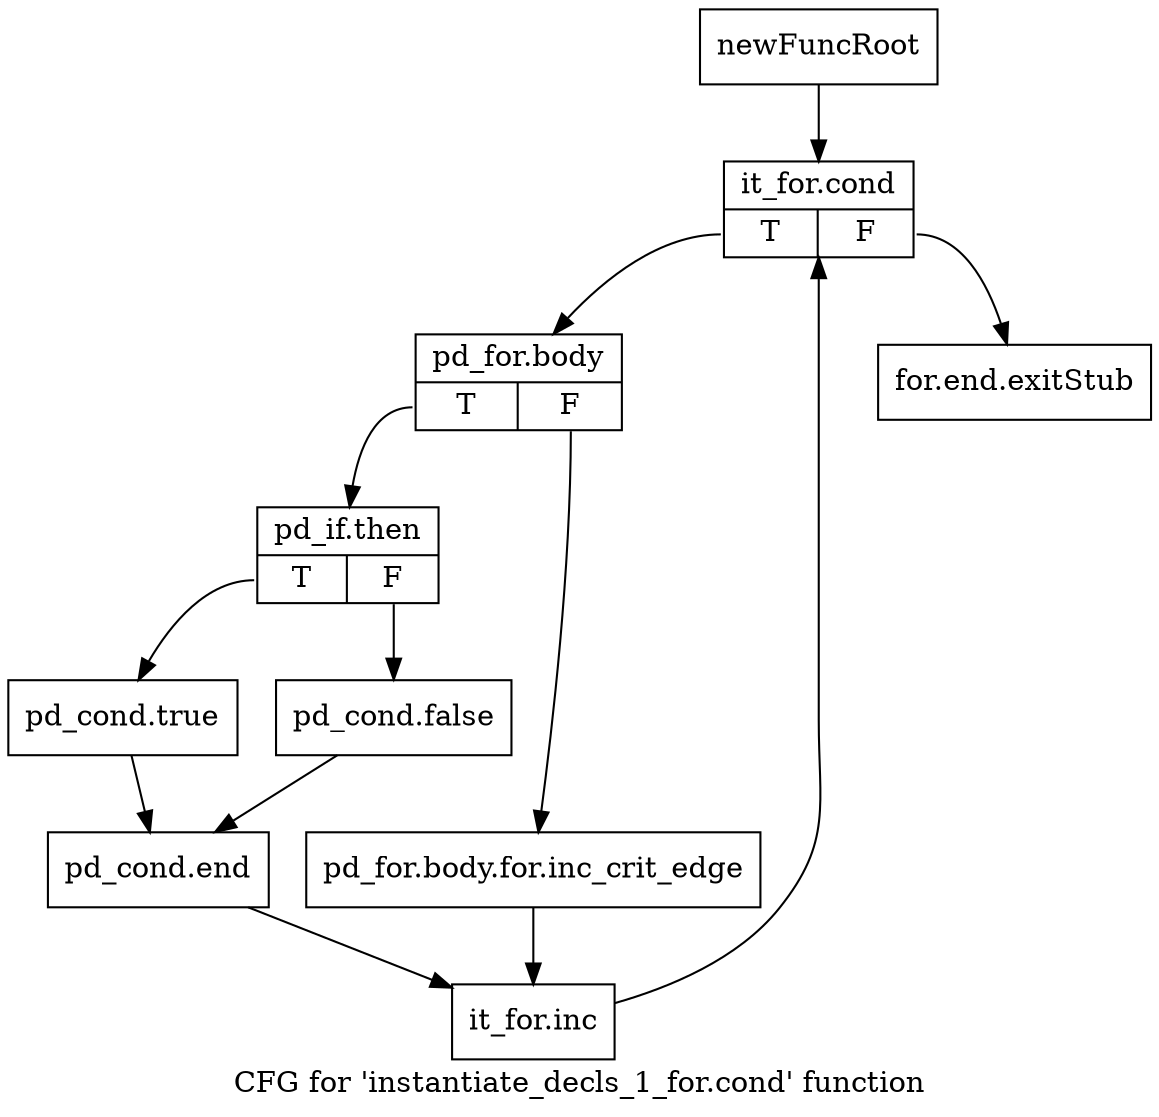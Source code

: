 digraph "CFG for 'instantiate_decls_1_for.cond' function" {
	label="CFG for 'instantiate_decls_1_for.cond' function";

	Node0xb0dbdf0 [shape=record,label="{newFuncRoot}"];
	Node0xb0dbdf0 -> Node0xb0dbe90;
	Node0xb0dbe40 [shape=record,label="{for.end.exitStub}"];
	Node0xb0dbe90 [shape=record,label="{it_for.cond|{<s0>T|<s1>F}}"];
	Node0xb0dbe90:s0 -> Node0xb0dbee0;
	Node0xb0dbe90:s1 -> Node0xb0dbe40;
	Node0xb0dbee0 [shape=record,label="{pd_for.body|{<s0>T|<s1>F}}"];
	Node0xb0dbee0:s0 -> Node0xb0dbf80;
	Node0xb0dbee0:s1 -> Node0xb0dbf30;
	Node0xb0dbf30 [shape=record,label="{pd_for.body.for.inc_crit_edge}"];
	Node0xb0dbf30 -> Node0xb0dc0c0;
	Node0xb0dbf80 [shape=record,label="{pd_if.then|{<s0>T|<s1>F}}"];
	Node0xb0dbf80:s0 -> Node0xb0dc020;
	Node0xb0dbf80:s1 -> Node0xb0dbfd0;
	Node0xb0dbfd0 [shape=record,label="{pd_cond.false}"];
	Node0xb0dbfd0 -> Node0xb0dc070;
	Node0xb0dc020 [shape=record,label="{pd_cond.true}"];
	Node0xb0dc020 -> Node0xb0dc070;
	Node0xb0dc070 [shape=record,label="{pd_cond.end}"];
	Node0xb0dc070 -> Node0xb0dc0c0;
	Node0xb0dc0c0 [shape=record,label="{it_for.inc}"];
	Node0xb0dc0c0 -> Node0xb0dbe90;
}
